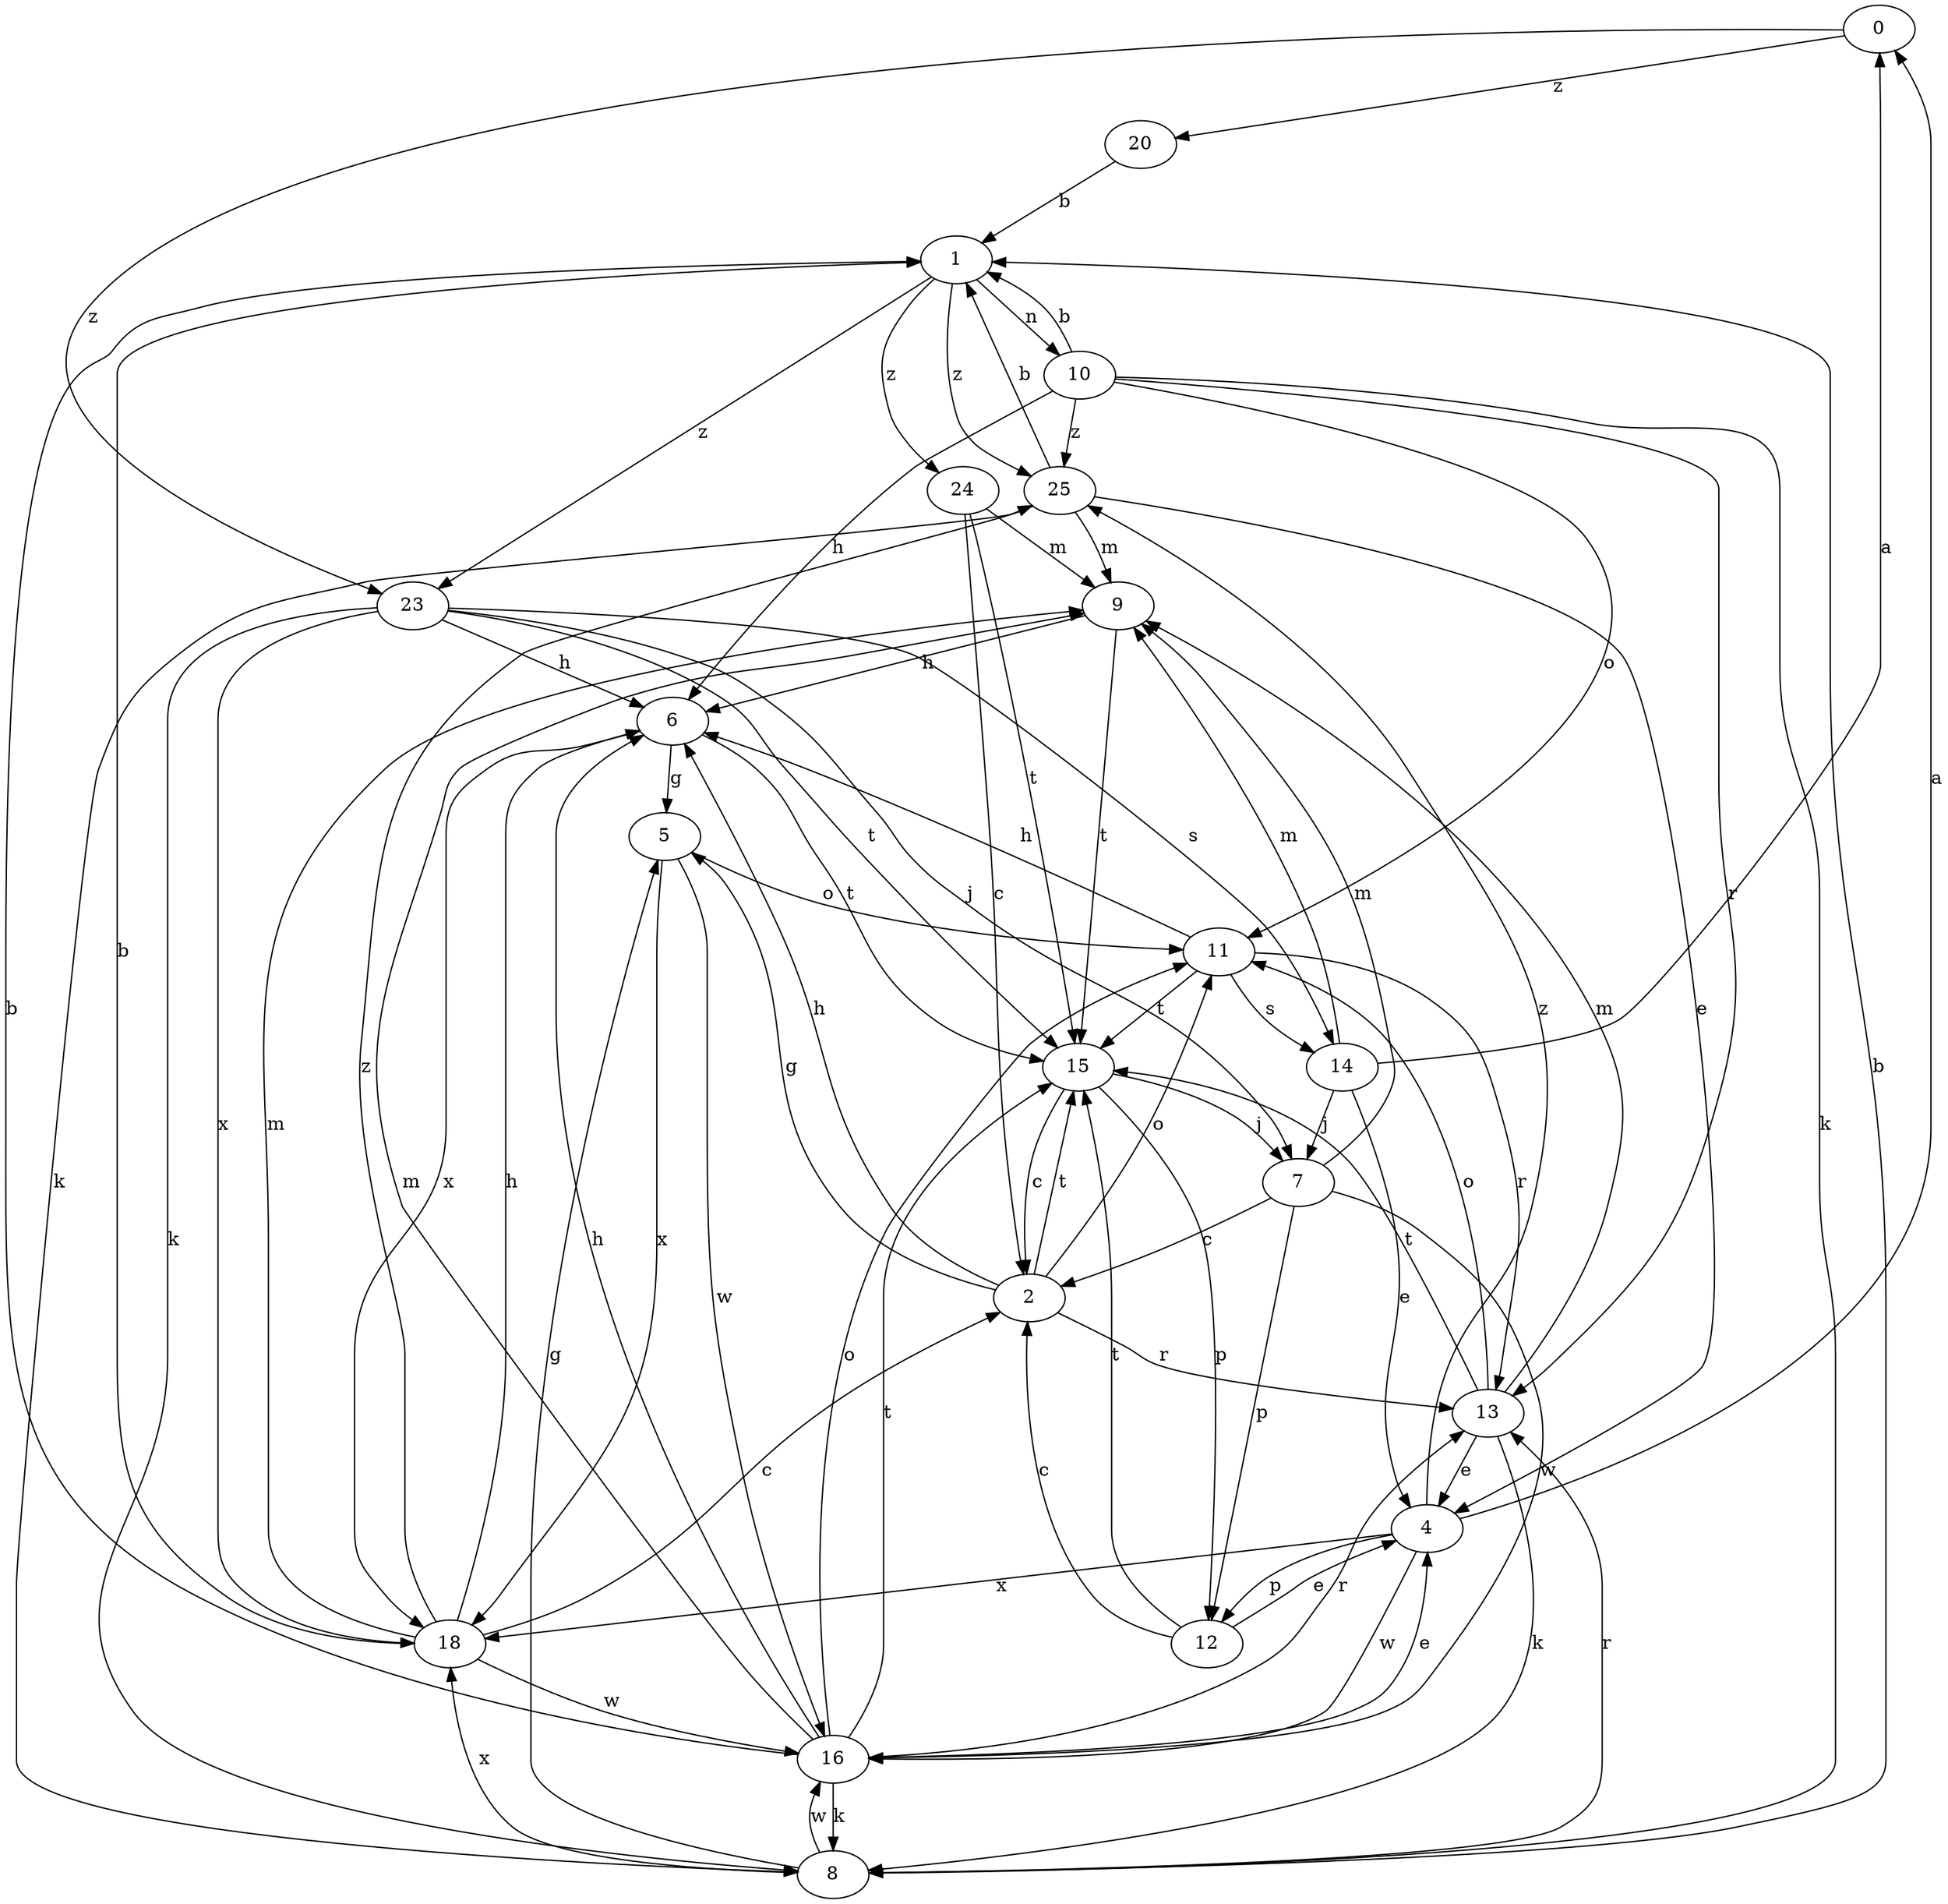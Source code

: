 strict digraph  {
0;
1;
2;
4;
5;
6;
7;
8;
9;
10;
11;
12;
13;
14;
15;
16;
18;
20;
23;
24;
25;
0 -> 20  [label=z];
0 -> 23  [label=z];
1 -> 10  [label=n];
1 -> 23  [label=z];
1 -> 24  [label=z];
1 -> 25  [label=z];
2 -> 5  [label=g];
2 -> 6  [label=h];
2 -> 11  [label=o];
2 -> 13  [label=r];
2 -> 15  [label=t];
4 -> 0  [label=a];
4 -> 12  [label=p];
4 -> 16  [label=w];
4 -> 18  [label=x];
4 -> 25  [label=z];
5 -> 11  [label=o];
5 -> 16  [label=w];
5 -> 18  [label=x];
6 -> 5  [label=g];
6 -> 15  [label=t];
6 -> 18  [label=x];
7 -> 2  [label=c];
7 -> 9  [label=m];
7 -> 12  [label=p];
7 -> 16  [label=w];
8 -> 1  [label=b];
8 -> 5  [label=g];
8 -> 13  [label=r];
8 -> 16  [label=w];
8 -> 18  [label=x];
9 -> 6  [label=h];
9 -> 15  [label=t];
10 -> 1  [label=b];
10 -> 6  [label=h];
10 -> 8  [label=k];
10 -> 11  [label=o];
10 -> 13  [label=r];
10 -> 25  [label=z];
11 -> 6  [label=h];
11 -> 13  [label=r];
11 -> 14  [label=s];
11 -> 15  [label=t];
12 -> 2  [label=c];
12 -> 4  [label=e];
12 -> 15  [label=t];
13 -> 4  [label=e];
13 -> 8  [label=k];
13 -> 9  [label=m];
13 -> 11  [label=o];
13 -> 15  [label=t];
14 -> 0  [label=a];
14 -> 4  [label=e];
14 -> 7  [label=j];
14 -> 9  [label=m];
15 -> 2  [label=c];
15 -> 7  [label=j];
15 -> 12  [label=p];
16 -> 1  [label=b];
16 -> 4  [label=e];
16 -> 6  [label=h];
16 -> 8  [label=k];
16 -> 9  [label=m];
16 -> 11  [label=o];
16 -> 13  [label=r];
16 -> 15  [label=t];
18 -> 1  [label=b];
18 -> 2  [label=c];
18 -> 6  [label=h];
18 -> 9  [label=m];
18 -> 16  [label=w];
18 -> 25  [label=z];
20 -> 1  [label=b];
23 -> 6  [label=h];
23 -> 7  [label=j];
23 -> 8  [label=k];
23 -> 14  [label=s];
23 -> 15  [label=t];
23 -> 18  [label=x];
24 -> 2  [label=c];
24 -> 9  [label=m];
24 -> 15  [label=t];
25 -> 1  [label=b];
25 -> 4  [label=e];
25 -> 8  [label=k];
25 -> 9  [label=m];
}
